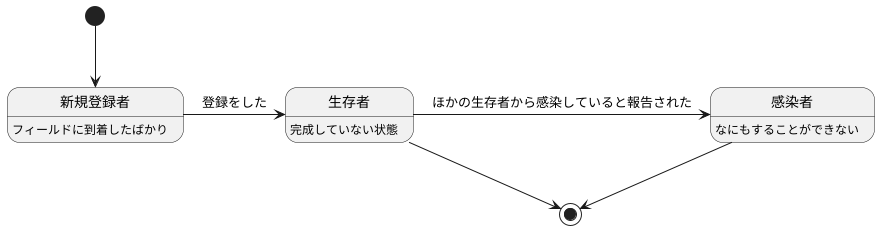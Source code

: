 @startuml
[*] --> 新規登録者
新規登録者 : フィールドに到着したばかり

新規登録者 -> 生存者 : 登録をした
生存者 --> [*]
生存者 : 完成していない状態

生存者 -> 感染者 : ほかの生存者から感染していると報告された
感染者 : なにもすることができない
感染者 --> [*]

@enduml
